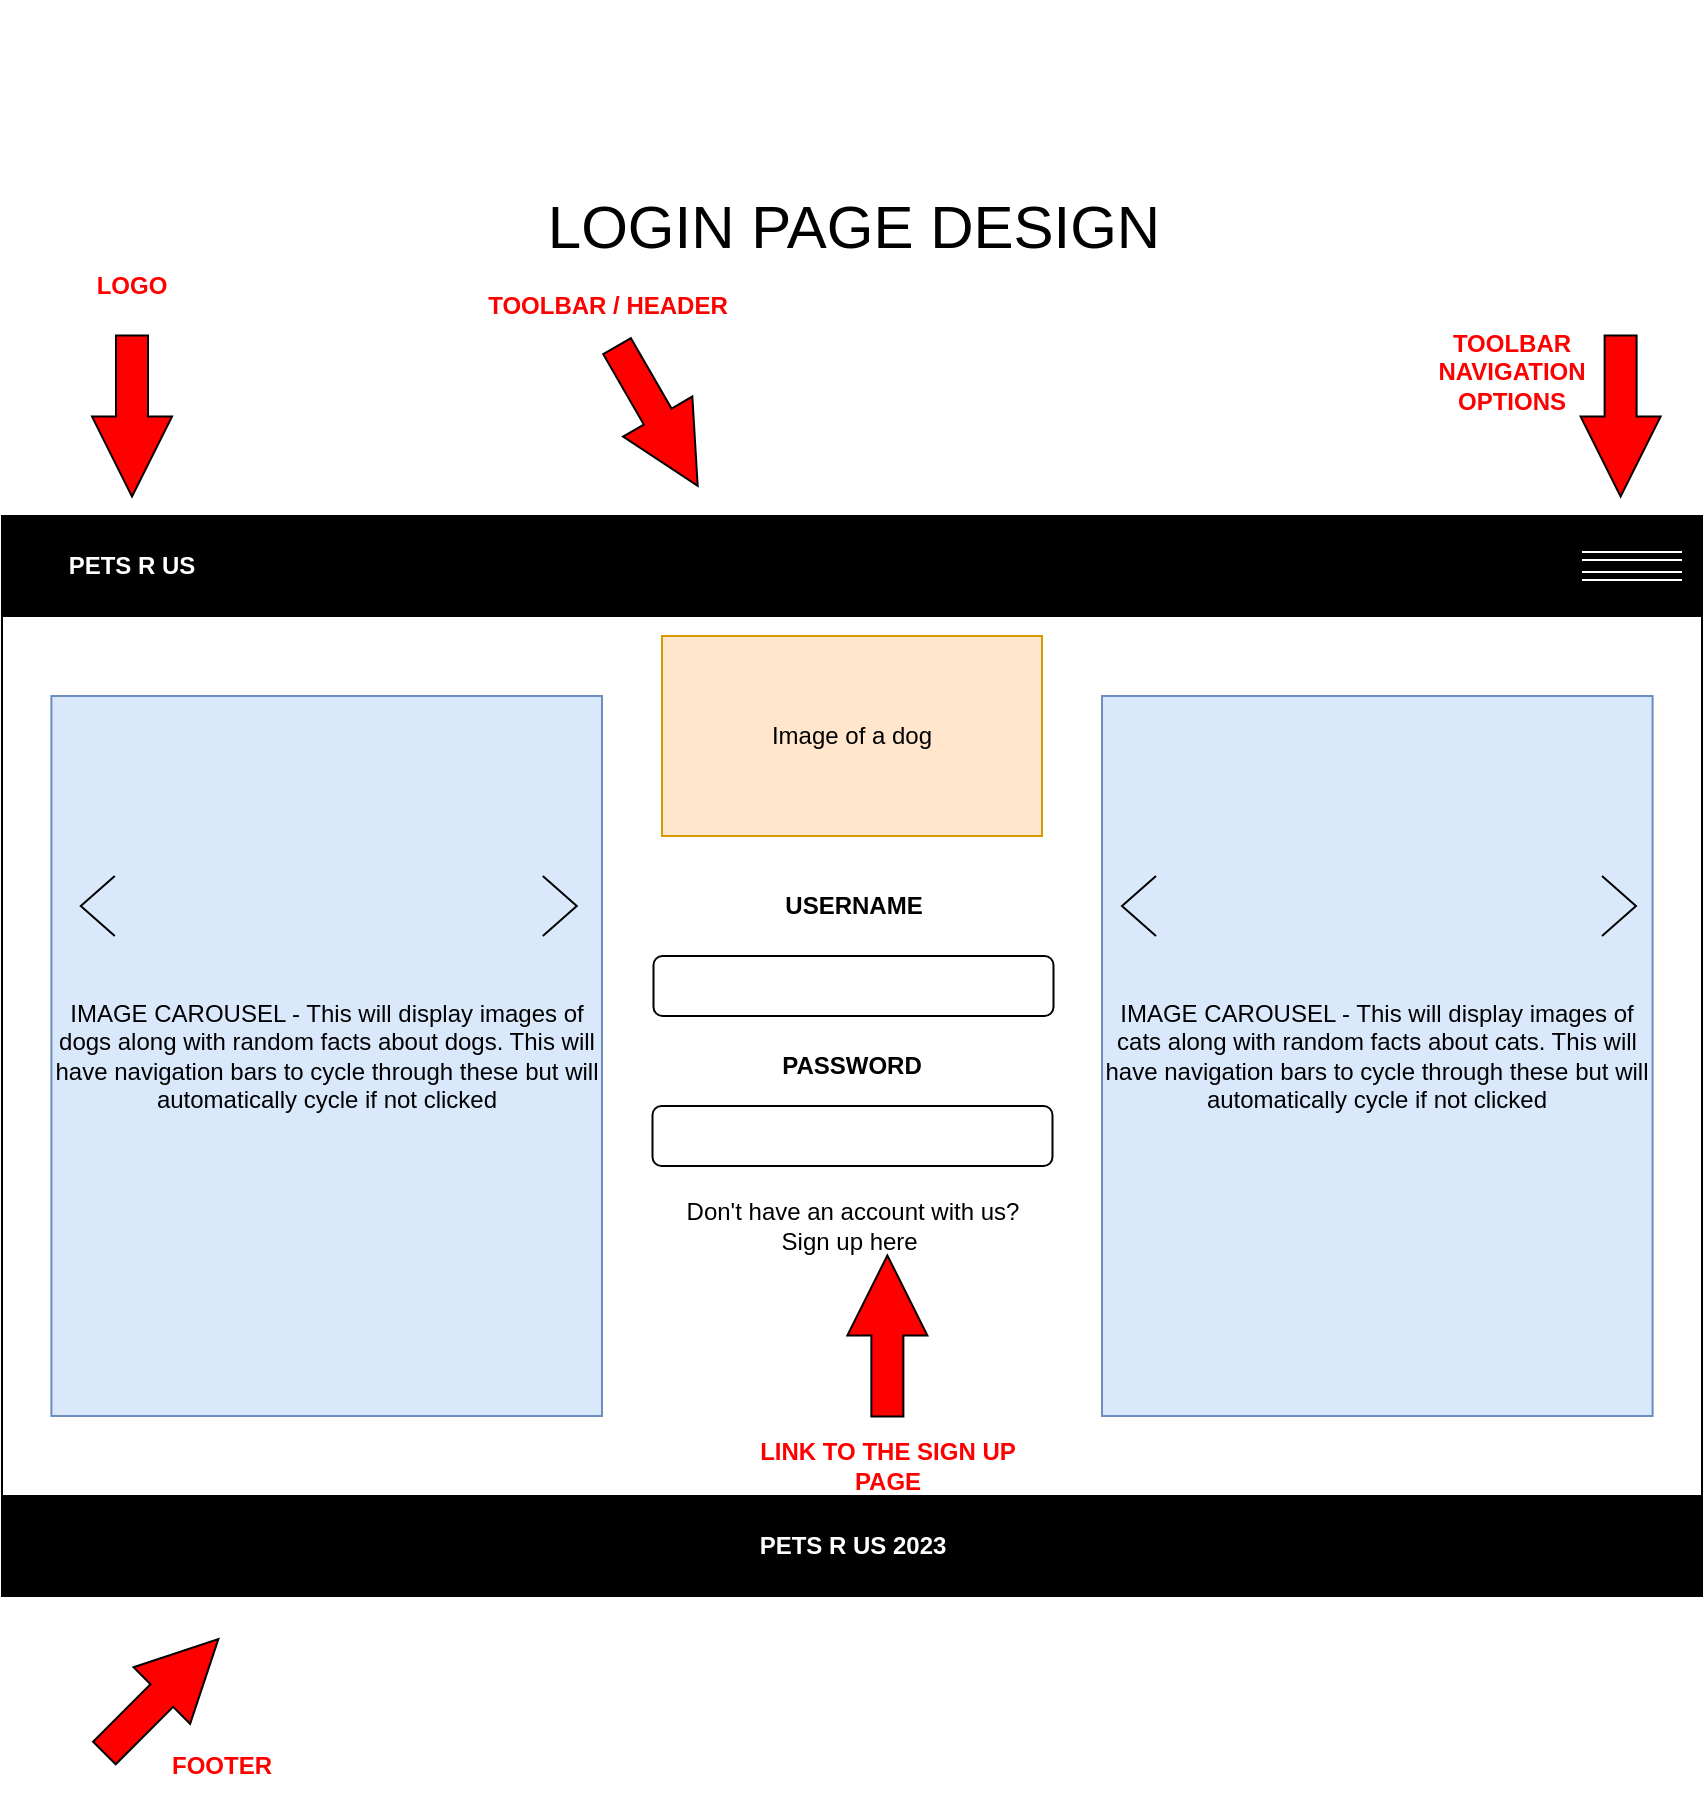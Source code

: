 <mxfile version="20.8.8" type="device"><diagram id="6iQrGDVLd4_nOxXFrQO2" name="Page-1"><mxGraphModel dx="2074" dy="2256" grid="1" gridSize="10" guides="1" tooltips="1" connect="1" arrows="1" fold="1" page="1" pageScale="1" pageWidth="850" pageHeight="1100" math="0" shadow="0"><root><mxCell id="0"/><mxCell id="1" parent="0"/><mxCell id="f_IiDPZAmoQ0WOepjCo_-3" value="" style="rounded=0;whiteSpace=wrap;html=1;" parent="1" vertex="1"><mxGeometry y="180" width="850" height="540" as="geometry"/></mxCell><mxCell id="f_IiDPZAmoQ0WOepjCo_-4" value="" style="rounded=0;whiteSpace=wrap;html=1;fillColor=#000000;" parent="1" vertex="1"><mxGeometry y="180" width="850" height="50" as="geometry"/></mxCell><mxCell id="f_IiDPZAmoQ0WOepjCo_-5" value="&lt;font color=&quot;#ffffff&quot;&gt;&lt;b&gt;PETS R US&lt;/b&gt;&lt;/font&gt;" style="text;html=1;strokeColor=none;fillColor=none;align=center;verticalAlign=middle;whiteSpace=wrap;rounded=0;" parent="1" vertex="1"><mxGeometry x="10" y="190" width="110" height="30" as="geometry"/></mxCell><mxCell id="f_IiDPZAmoQ0WOepjCo_-7" value="" style="shape=link;html=1;rounded=0;fontColor=#FFFFFF;strokeColor=#FFFFFF;" parent="1" edge="1"><mxGeometry width="100" relative="1" as="geometry"><mxPoint x="790" y="200" as="sourcePoint"/><mxPoint x="840" y="200" as="targetPoint"/><Array as="points"><mxPoint x="830" y="200"/></Array></mxGeometry></mxCell><mxCell id="f_IiDPZAmoQ0WOepjCo_-8" value="" style="shape=link;html=1;rounded=0;fontColor=#FFFFFF;strokeColor=#FFFFFF;" parent="1" edge="1"><mxGeometry width="100" relative="1" as="geometry"><mxPoint x="790" y="210" as="sourcePoint"/><mxPoint x="840" y="210" as="targetPoint"/><Array as="points"><mxPoint x="830" y="210"/></Array></mxGeometry></mxCell><mxCell id="f_IiDPZAmoQ0WOepjCo_-9" value="" style="rounded=0;whiteSpace=wrap;html=1;fillColor=#000000;" parent="1" vertex="1"><mxGeometry y="670" width="850" height="50" as="geometry"/></mxCell><mxCell id="f_IiDPZAmoQ0WOepjCo_-10" value="&lt;b&gt;PETS R US 2023&lt;/b&gt;" style="text;html=1;strokeColor=none;fillColor=none;align=center;verticalAlign=middle;whiteSpace=wrap;rounded=0;fontColor=#FFFFFF;" parent="1" vertex="1"><mxGeometry x="368" y="680" width="115" height="30" as="geometry"/></mxCell><mxCell id="f_IiDPZAmoQ0WOepjCo_-11" value="" style="html=1;shadow=0;dashed=0;align=center;verticalAlign=middle;shape=mxgraph.arrows2.arrow;dy=0.6;dx=40;notch=0;fontColor=#FFFFFF;fillColor=#FF0000;rotation=-45;" parent="1" vertex="1"><mxGeometry x="39.39" y="750" width="80.61" height="40" as="geometry"/></mxCell><mxCell id="f_IiDPZAmoQ0WOepjCo_-12" value="&lt;font color=&quot;#ff0000&quot;&gt;&lt;b&gt;FOOTER&lt;/b&gt;&lt;/font&gt;" style="text;html=1;strokeColor=none;fillColor=none;align=center;verticalAlign=middle;whiteSpace=wrap;rounded=0;fontColor=#FFFFFF;" parent="1" vertex="1"><mxGeometry x="80" y="790" width="60" height="30" as="geometry"/></mxCell><mxCell id="f_IiDPZAmoQ0WOepjCo_-13" value="" style="html=1;shadow=0;dashed=0;align=center;verticalAlign=middle;shape=mxgraph.arrows2.arrow;dy=0.6;dx=40;notch=0;fontColor=#FFFFFF;fillColor=#FF0000;rotation=60;" parent="1" vertex="1"><mxGeometry x="287.387" y="110.002" width="80.61" height="40" as="geometry"/></mxCell><mxCell id="f_IiDPZAmoQ0WOepjCo_-14" value="&lt;font color=&quot;#ff0000&quot;&gt;&lt;b&gt;TOOLBAR / HEADER&lt;/b&gt;&lt;/font&gt;" style="text;html=1;strokeColor=none;fillColor=none;align=center;verticalAlign=middle;whiteSpace=wrap;rounded=0;fontColor=#FFFFFF;" parent="1" vertex="1"><mxGeometry x="238" y="60" width="130" height="30" as="geometry"/></mxCell><mxCell id="f_IiDPZAmoQ0WOepjCo_-15" value="" style="html=1;shadow=0;dashed=0;align=center;verticalAlign=middle;shape=mxgraph.arrows2.arrow;dy=0.6;dx=40;notch=0;fontColor=#FFFFFF;fillColor=#FF0000;rotation=90;" parent="1" vertex="1"><mxGeometry x="24.698" y="110.005" width="80.61" height="40" as="geometry"/></mxCell><mxCell id="f_IiDPZAmoQ0WOepjCo_-16" value="&lt;font color=&quot;#ff0000&quot;&gt;&lt;b&gt;LOGO&lt;/b&gt;&lt;/font&gt;" style="text;html=1;strokeColor=none;fillColor=none;align=center;verticalAlign=middle;whiteSpace=wrap;rounded=0;fontColor=#FFFFFF;" parent="1" vertex="1"><mxGeometry y="50" width="130" height="30" as="geometry"/></mxCell><mxCell id="f_IiDPZAmoQ0WOepjCo_-17" value="" style="html=1;shadow=0;dashed=0;align=center;verticalAlign=middle;shape=mxgraph.arrows2.arrow;dy=0.6;dx=40;notch=0;fontColor=#FFFFFF;fillColor=#FF0000;rotation=90;" parent="1" vertex="1"><mxGeometry x="768.998" y="110.005" width="80.61" height="40" as="geometry"/></mxCell><mxCell id="f_IiDPZAmoQ0WOepjCo_-18" value="&lt;font color=&quot;#ff0000&quot;&gt;&lt;b&gt;TOOLBAR NAVIGATION OPTIONS&lt;br&gt;&lt;br&gt;&lt;/b&gt;&lt;/font&gt;" style="text;html=1;strokeColor=none;fillColor=none;align=center;verticalAlign=middle;whiteSpace=wrap;rounded=0;fontColor=#FFFFFF;" parent="1" vertex="1"><mxGeometry x="690" y="100" width="130" height="30" as="geometry"/></mxCell><mxCell id="f_IiDPZAmoQ0WOepjCo_-25" value="" style="edgeStyle=orthogonalEdgeStyle;rounded=0;orthogonalLoop=1;jettySize=auto;html=1;strokeColor=#FFFFFF;fontSize=80;fontColor=#FF0000;" parent="1" source="f_IiDPZAmoQ0WOepjCo_-23" edge="1"><mxGeometry relative="1" as="geometry"><mxPoint x="449" y="-70" as="targetPoint"/></mxGeometry></mxCell><mxCell id="f_IiDPZAmoQ0WOepjCo_-23" value="&lt;font color=&quot;#000000&quot; style=&quot;font-size: 30px;&quot;&gt;LOGIN PAGE DESIGN&lt;/font&gt;" style="text;html=1;strokeColor=none;fillColor=none;align=center;verticalAlign=middle;whiteSpace=wrap;rounded=0;fontColor=#FF0000;" parent="1" vertex="1"><mxGeometry x="249.5" y="20" width="352" height="30" as="geometry"/></mxCell><mxCell id="-4W_ud19_4_cfNfj2o39-1" value="" style="rounded=1;whiteSpace=wrap;html=1;" vertex="1" parent="1"><mxGeometry x="325.75" y="400" width="200" height="30" as="geometry"/></mxCell><mxCell id="-4W_ud19_4_cfNfj2o39-2" value="" style="rounded=1;whiteSpace=wrap;html=1;" vertex="1" parent="1"><mxGeometry x="325.25" y="475" width="200" height="30" as="geometry"/></mxCell><mxCell id="-4W_ud19_4_cfNfj2o39-3" value="&lt;b&gt;USERNAME&lt;/b&gt;" style="text;html=1;strokeColor=none;fillColor=none;align=center;verticalAlign=middle;whiteSpace=wrap;rounded=0;" vertex="1" parent="1"><mxGeometry x="395.75" y="360" width="60" height="30" as="geometry"/></mxCell><mxCell id="-4W_ud19_4_cfNfj2o39-4" value="&lt;b&gt;PASSWORD&lt;/b&gt;" style="text;html=1;strokeColor=none;fillColor=none;align=center;verticalAlign=middle;whiteSpace=wrap;rounded=0;" vertex="1" parent="1"><mxGeometry x="395.25" y="440" width="60" height="30" as="geometry"/></mxCell><mxCell id="-4W_ud19_4_cfNfj2o39-5" value="Don't have an account with us? Sign up here&amp;nbsp;" style="text;html=1;strokeColor=none;fillColor=none;align=center;verticalAlign=middle;whiteSpace=wrap;rounded=0;" vertex="1" parent="1"><mxGeometry x="328.12" y="520" width="194.75" height="30" as="geometry"/></mxCell><mxCell id="-4W_ud19_4_cfNfj2o39-6" value="" style="html=1;shadow=0;dashed=0;align=center;verticalAlign=middle;shape=mxgraph.arrows2.arrow;dy=0.6;dx=40;notch=0;fontColor=#FFFFFF;fillColor=#FF0000;rotation=-90;" vertex="1" parent="1"><mxGeometry x="402.387" y="570.002" width="80.61" height="40" as="geometry"/></mxCell><mxCell id="-4W_ud19_4_cfNfj2o39-7" value="&lt;font color=&quot;#ff0000&quot;&gt;&lt;b&gt;LINK TO THE SIGN UP PAGE&lt;br&gt;&lt;/b&gt;&lt;/font&gt;" style="text;html=1;strokeColor=none;fillColor=none;align=center;verticalAlign=middle;whiteSpace=wrap;rounded=0;fontColor=#FFFFFF;" vertex="1" parent="1"><mxGeometry x="377.69" y="640" width="130" height="30" as="geometry"/></mxCell><mxCell id="-4W_ud19_4_cfNfj2o39-8" value="Image of a dog" style="rounded=0;whiteSpace=wrap;html=1;fillColor=#ffe6cc;strokeColor=#d79b00;" vertex="1" parent="1"><mxGeometry x="330" y="240" width="190" height="100" as="geometry"/></mxCell><mxCell id="-4W_ud19_4_cfNfj2o39-9" value="IMAGE CAROUSEL - This will display images of dogs along with random facts about dogs. This will have navigation bars to cycle through these but will automatically cycle if not clicked" style="rounded=0;whiteSpace=wrap;html=1;fillColor=#dae8fc;strokeColor=#6c8ebf;" vertex="1" parent="1"><mxGeometry x="24.7" y="270" width="275.3" height="360" as="geometry"/></mxCell><mxCell id="-4W_ud19_4_cfNfj2o39-11" value="" style="html=1;shadow=0;dashed=0;align=center;verticalAlign=middle;shape=mxgraph.arrows2.arrow;dy=0;dx=51;notch=49;" vertex="1" parent="1"><mxGeometry x="270.39" y="360" width="17" height="30" as="geometry"/></mxCell><mxCell id="-4W_ud19_4_cfNfj2o39-15" value="" style="html=1;shadow=0;dashed=0;align=center;verticalAlign=middle;shape=mxgraph.arrows2.arrow;dy=0;dx=51;notch=49;rotation=-180;" vertex="1" parent="1"><mxGeometry x="39.39" y="360" width="17" height="30" as="geometry"/></mxCell><mxCell id="-4W_ud19_4_cfNfj2o39-16" value="IMAGE CAROUSEL - This will display images of cats along with random facts about cats. This will have navigation bars to cycle through these but will automatically cycle if not clicked" style="rounded=0;whiteSpace=wrap;html=1;fillColor=#dae8fc;strokeColor=#6c8ebf;" vertex="1" parent="1"><mxGeometry x="550" y="270" width="275.3" height="360" as="geometry"/></mxCell><mxCell id="-4W_ud19_4_cfNfj2o39-17" value="" style="html=1;shadow=0;dashed=0;align=center;verticalAlign=middle;shape=mxgraph.arrows2.arrow;dy=0;dx=51;notch=49;" vertex="1" parent="1"><mxGeometry x="800" y="360" width="17" height="30" as="geometry"/></mxCell><mxCell id="-4W_ud19_4_cfNfj2o39-18" value="" style="html=1;shadow=0;dashed=0;align=center;verticalAlign=middle;shape=mxgraph.arrows2.arrow;dy=0;dx=51;notch=49;rotation=-180;" vertex="1" parent="1"><mxGeometry x="560" y="360" width="17" height="30" as="geometry"/></mxCell></root></mxGraphModel></diagram></mxfile>